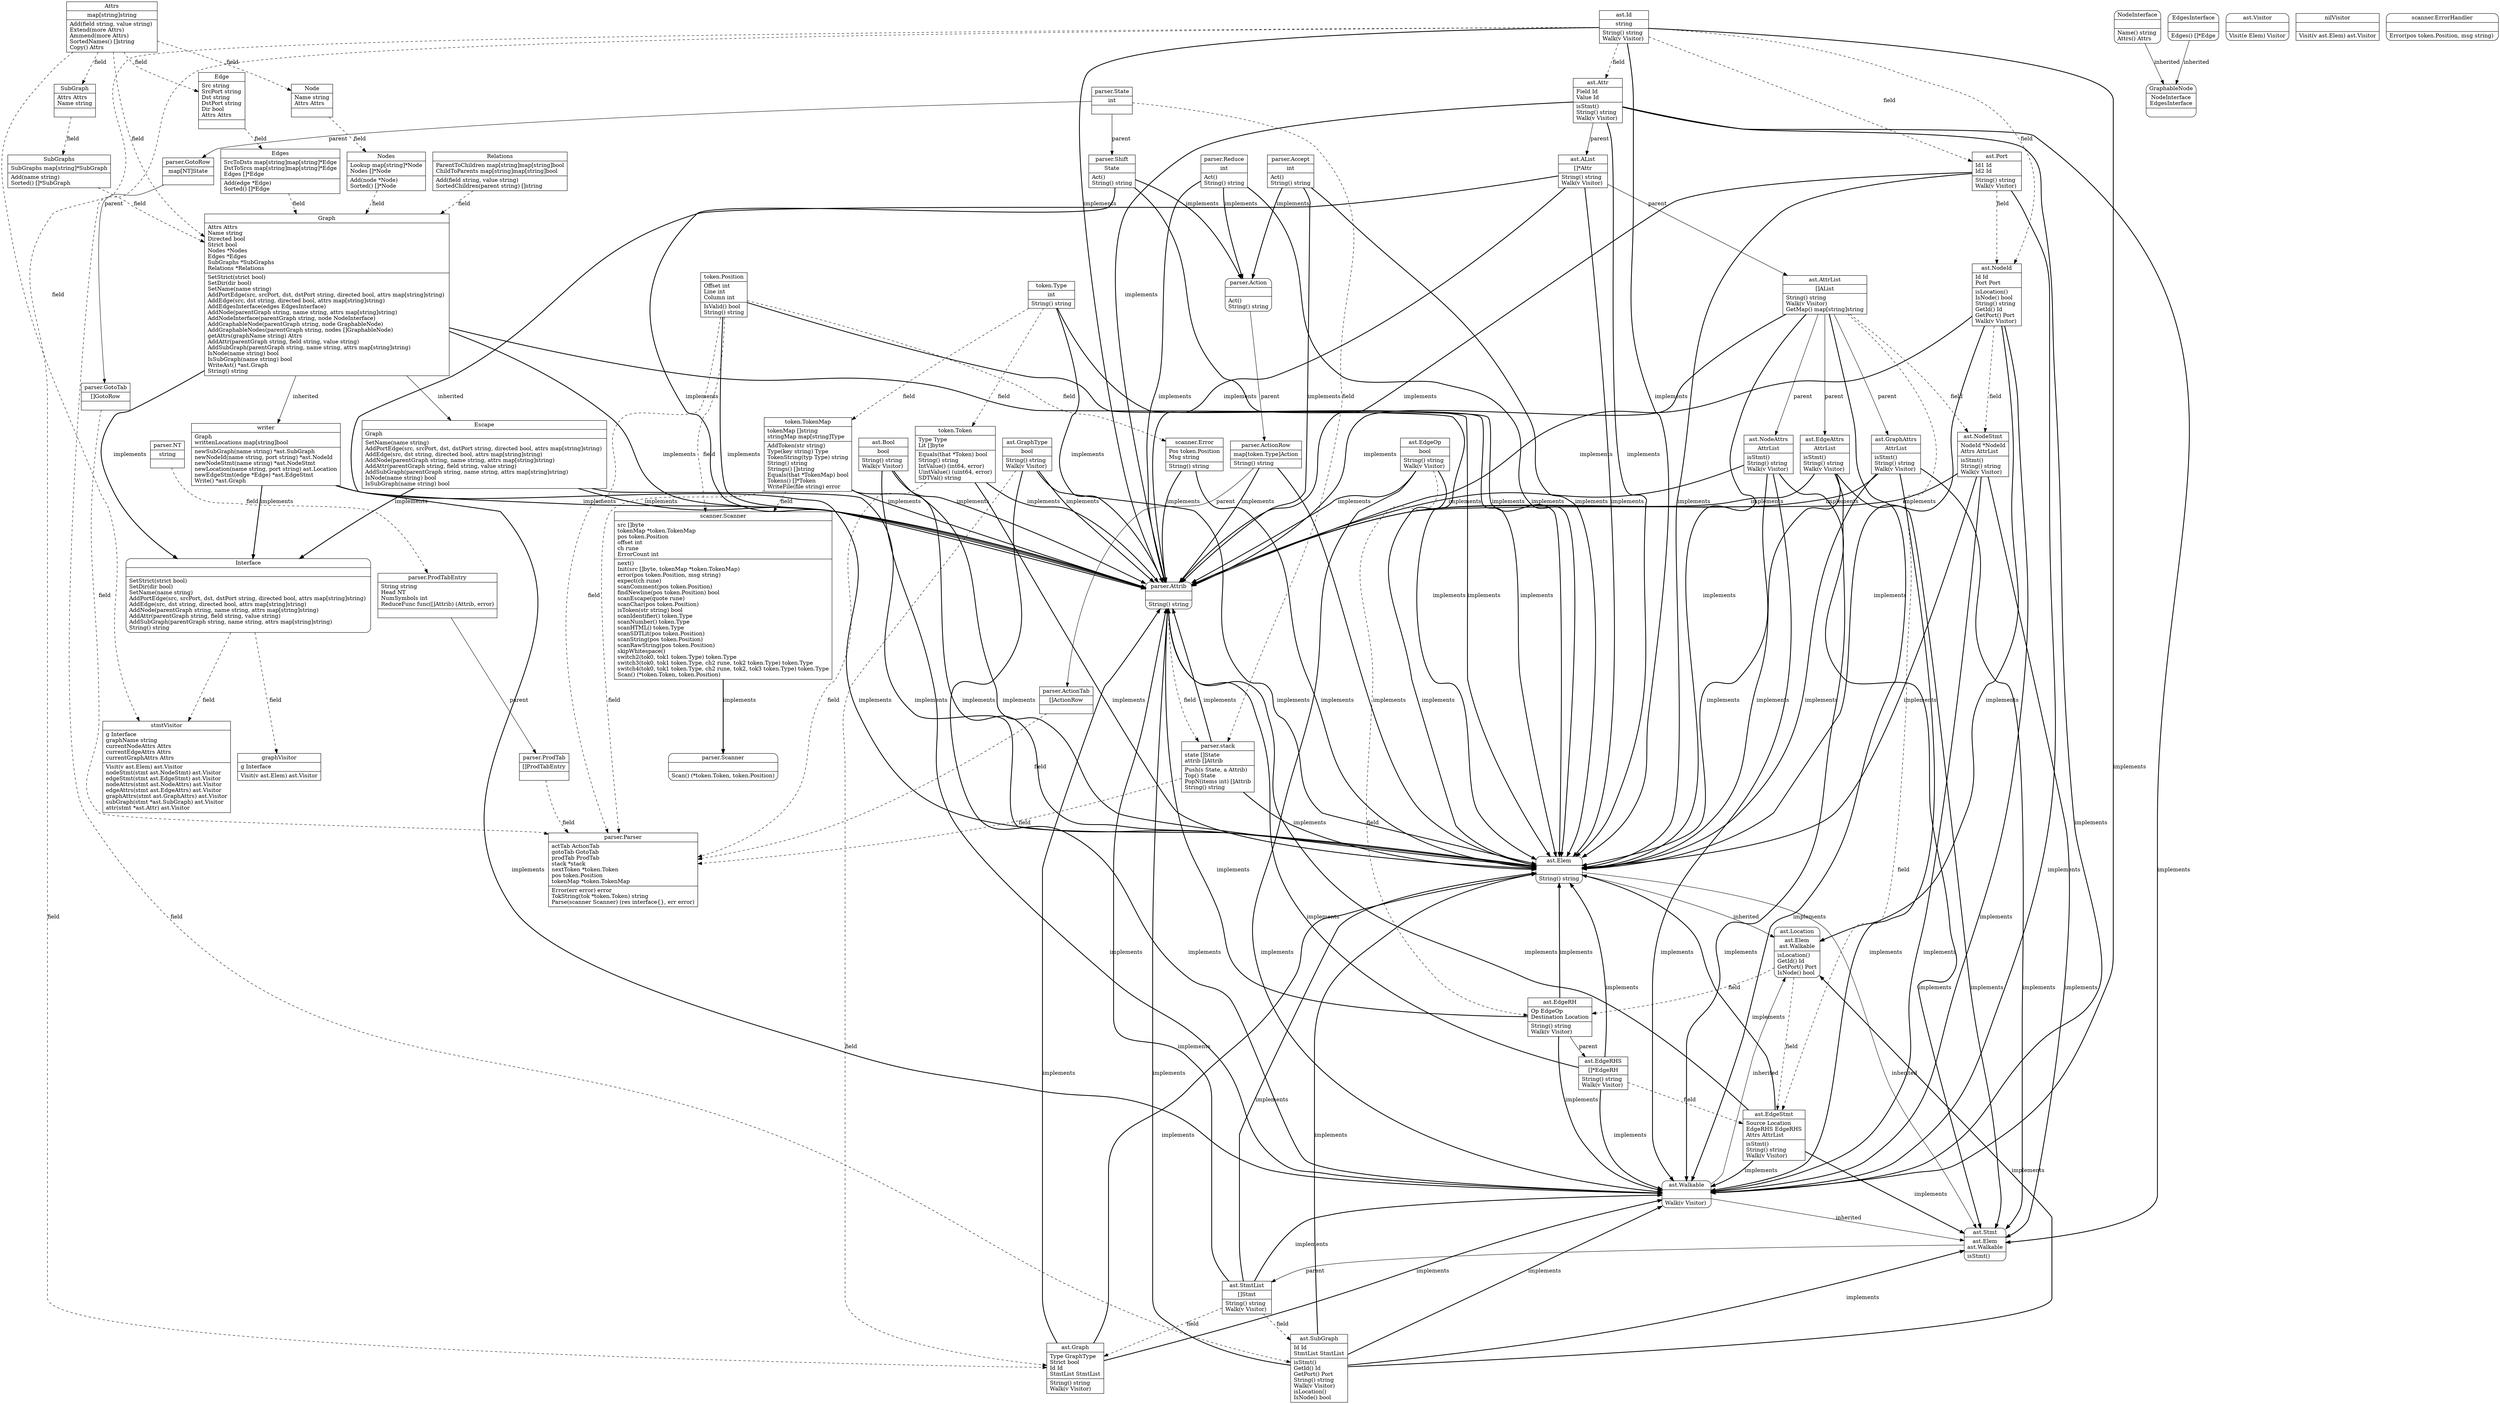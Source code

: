 digraph gographviz {
	Attrs->EdgeTYPE[ label=field, style=dashed ];
	EdgeTYPE->Edges[ label=field, style=dashed ];
	Attrs->GraphTYPE[ label=field, style=dashed ];
	Nodes->GraphTYPE[ label=field, style=dashed ];
	Edges->GraphTYPE[ label=field, style=dashed ];
	SubGraphs->GraphTYPE[ label=field, style=dashed ];
	Relations->GraphTYPE[ label=field, style=dashed ];
	Attrs->NodeTYPE[ label=field, style=dashed ];
	NodeTYPE->Nodes[ label=field, style=dashed ];
	GraphTYPE->writer[ label=inherited, style=solid ];
	Interface->graphVisitor[ label=field, style=dashed ];
	Interface->stmtVisitor[ label=field, style=dashed ];
	Attrs->stmtVisitor[ label=field, style=dashed ];
	SubGraphTYPE->SubGraphs[ label=field, style=dashed ];
	Attrs->SubGraphTYPE[ label=field, style=dashed ];
	GraphTYPE->Escape[ label=inherited, style=solid ];
	token_SEL_Type->token_SEL_TokenMap[ label=field, style=dashed ];
	token_SEL_Type->token_SEL_Token[ label=field, style=dashed ];
	token_SEL_TokenMap->scanner_SEL_Scanner[ label=field, style=dashed ];
	token_SEL_Position->scanner_SEL_Scanner[ label=field, style=dashed ];
	token_SEL_Position->scanner_SEL_Error[ label=field, style=dashed ];
	parser_SEL_State->parser_SEL_GotoRow[ label=parent, style=solid ];
	parser_SEL_ProdTabEntry->parser_SEL_ProdTab[ label=parent, style=solid ];
	parser_SEL_State->parser_SEL_stack[ label=field, style=dashed ];
	parser_SEL_Attrib->parser_SEL_stack[ label=field, style=dashed ];
	parser_SEL_Action->parser_SEL_ActionRow[ label=parent, style=solid ];
	parser_SEL_State->parser_SEL_Shift[ label=parent, style=solid ];
	parser_SEL_ActionRow->parser_SEL_ActionTab[ label=parent, style=solid ];
	parser_SEL_GotoRow->parser_SEL_GotoTab[ label=parent, style=solid ];
	parser_SEL_NT->parser_SEL_ProdTabEntry[ label=field, style=dashed ];
	parser_SEL_ActionTab->parser_SEL_Parser[ label=field, style=dashed ];
	parser_SEL_GotoTab->parser_SEL_Parser[ label=field, style=dashed ];
	parser_SEL_ProdTab->parser_SEL_Parser[ label=field, style=dashed ];
	parser_SEL_stack->parser_SEL_Parser[ label=field, style=dashed ];
	token_SEL_Token->parser_SEL_Parser[ label=field, style=dashed ];
	token_SEL_Position->parser_SEL_Parser[ label=field, style=dashed ];
	token_SEL_TokenMap->parser_SEL_Parser[ label=field, style=dashed ];
	ast_SEL_EdgeRH->ast_SEL_EdgeRHS[ label=parent, style=solid ];
	ast_SEL_Id->ast_SEL_Port[ label=field, style=dashed ];
	ast_SEL_Location->ast_SEL_EdgeStmt[ label=field, style=dashed ];
	ast_SEL_EdgeRHS->ast_SEL_EdgeStmt[ label=field, style=dashed ];
	ast_SEL_AttrList->ast_SEL_EdgeStmt[ label=field, style=dashed ];
	ast_SEL_AttrList->ast_SEL_NodeAttrs[ label=parent, style=solid ];
	ast_SEL_AttrList->ast_SEL_EdgeAttrs[ label=parent, style=solid ];
	ast_SEL_GraphType->ast_SEL_GraphTYPE[ label=field, style=dashed ];
	ast_SEL_Id->ast_SEL_GraphTYPE[ label=field, style=dashed ];
	ast_SEL_StmtList->ast_SEL_GraphTYPE[ label=field, style=dashed ];
	ast_SEL_EdgeOp->ast_SEL_EdgeRH[ label=field, style=dashed ];
	ast_SEL_Location->ast_SEL_EdgeRH[ label=field, style=dashed ];
	ast_SEL_Id->ast_SEL_NodeId[ label=field, style=dashed ];
	ast_SEL_Port->ast_SEL_NodeId[ label=field, style=dashed ];
	ast_SEL_AttrList->ast_SEL_GraphAttrs[ label=parent, style=solid ];
	ast_SEL_Id->ast_SEL_Attr[ label=field, style=dashed ];
	ast_SEL_AList->ast_SEL_AttrList[ label=parent, style=solid ];
	ast_SEL_Attr->ast_SEL_AList[ label=parent, style=solid ];
	ast_SEL_NodeId->ast_SEL_NodeStmt[ label=field, style=dashed ];
	ast_SEL_AttrList->ast_SEL_NodeStmt[ label=field, style=dashed ];
	ast_SEL_Id->ast_SEL_SubGraphTYPE[ label=field, style=dashed ];
	ast_SEL_StmtList->ast_SEL_SubGraphTYPE[ label=field, style=dashed ];
	ast_SEL_Stmt->ast_SEL_StmtList[ label=parent, style=solid ];
	NodeInterface->GraphableNode[ label=inherited, style=solid ];
	EdgesInterface->GraphableNode[ label=inherited, style=solid ];
	GraphTYPE->Interface[ label=implements, style=bold ];
	writer->Interface[ label=implements, style=bold ];
	Escape->Interface[ label=implements, style=bold ];
	GraphTYPE->parser_SEL_Attrib[ label=implements, style=bold ];
	writer->parser_SEL_Attrib[ label=implements, style=bold ];
	Escape->parser_SEL_Attrib[ label=implements, style=bold ];
	token_SEL_Type->parser_SEL_Attrib[ label=implements, style=bold ];
	token_SEL_TokenMap->parser_SEL_Attrib[ label=implements, style=bold ];
	token_SEL_Token->parser_SEL_Attrib[ label=implements, style=bold ];
	token_SEL_Position->parser_SEL_Attrib[ label=implements, style=bold ];
	scanner_SEL_Error->parser_SEL_Attrib[ label=implements, style=bold ];
	parser_SEL_Accept->parser_SEL_Attrib[ label=implements, style=bold ];
	parser_SEL_Reduce->parser_SEL_Attrib[ label=implements, style=bold ];
	parser_SEL_stack->parser_SEL_Attrib[ label=implements, style=bold ];
	parser_SEL_ActionRow->parser_SEL_Attrib[ label=implements, style=bold ];
	parser_SEL_Shift->parser_SEL_Attrib[ label=implements, style=bold ];
	ast_SEL_EdgeRHS->parser_SEL_Attrib[ label=implements, style=bold ];
	ast_SEL_Port->parser_SEL_Attrib[ label=implements, style=bold ];
	ast_SEL_EdgeStmt->parser_SEL_Attrib[ label=implements, style=bold ];
	ast_SEL_Id->parser_SEL_Attrib[ label=implements, style=bold ];
	ast_SEL_NodeAttrs->parser_SEL_Attrib[ label=implements, style=bold ];
	ast_SEL_EdgeAttrs->parser_SEL_Attrib[ label=implements, style=bold ];
	ast_SEL_GraphTYPE->parser_SEL_Attrib[ label=implements, style=bold ];
	ast_SEL_EdgeRH->parser_SEL_Attrib[ label=implements, style=bold ];
	ast_SEL_EdgeOp->parser_SEL_Attrib[ label=implements, style=bold ];
	ast_SEL_NodeId->parser_SEL_Attrib[ label=implements, style=bold ];
	ast_SEL_GraphAttrs->parser_SEL_Attrib[ label=implements, style=bold ];
	ast_SEL_Attr->parser_SEL_Attrib[ label=implements, style=bold ];
	ast_SEL_Bool->parser_SEL_Attrib[ label=implements, style=bold ];
	ast_SEL_GraphType->parser_SEL_Attrib[ label=implements, style=bold ];
	ast_SEL_AttrList->parser_SEL_Attrib[ label=implements, style=bold ];
	ast_SEL_AList->parser_SEL_Attrib[ label=implements, style=bold ];
	ast_SEL_NodeStmt->parser_SEL_Attrib[ label=implements, style=bold ];
	ast_SEL_SubGraphTYPE->parser_SEL_Attrib[ label=implements, style=bold ];
	ast_SEL_StmtList->parser_SEL_Attrib[ label=implements, style=bold ];
	scanner_SEL_Scanner->parser_SEL_Scanner[ label=implements, style=bold ];
	parser_SEL_Accept->parser_SEL_Action[ label=implements, style=bold ];
	parser_SEL_Reduce->parser_SEL_Action[ label=implements, style=bold ];
	parser_SEL_Shift->parser_SEL_Action[ label=implements, style=bold ];
	ast_SEL_Elem->ast_SEL_Stmt[ label=inherited, style=solid ];
	ast_SEL_Walkable->ast_SEL_Stmt[ label=inherited, style=solid ];
	ast_SEL_EdgeStmt->ast_SEL_Stmt[ label=implements, style=bold ];
	ast_SEL_NodeAttrs->ast_SEL_Stmt[ label=implements, style=bold ];
	ast_SEL_EdgeAttrs->ast_SEL_Stmt[ label=implements, style=bold ];
	ast_SEL_GraphAttrs->ast_SEL_Stmt[ label=implements, style=bold ];
	ast_SEL_Attr->ast_SEL_Stmt[ label=implements, style=bold ];
	ast_SEL_NodeStmt->ast_SEL_Stmt[ label=implements, style=bold ];
	ast_SEL_SubGraphTYPE->ast_SEL_Stmt[ label=implements, style=bold ];
	ast_SEL_Elem->ast_SEL_Location[ label=inherited, style=solid ];
	ast_SEL_Walkable->ast_SEL_Location[ label=inherited, style=solid ];
	ast_SEL_NodeId->ast_SEL_Location[ label=implements, style=bold ];
	ast_SEL_SubGraphTYPE->ast_SEL_Location[ label=implements, style=bold ];
	ast_SEL_EdgeRHS->ast_SEL_Walkable[ label=implements, style=bold ];
	ast_SEL_Port->ast_SEL_Walkable[ label=implements, style=bold ];
	ast_SEL_EdgeStmt->ast_SEL_Walkable[ label=implements, style=bold ];
	ast_SEL_Id->ast_SEL_Walkable[ label=implements, style=bold ];
	ast_SEL_NodeAttrs->ast_SEL_Walkable[ label=implements, style=bold ];
	ast_SEL_EdgeAttrs->ast_SEL_Walkable[ label=implements, style=bold ];
	ast_SEL_GraphTYPE->ast_SEL_Walkable[ label=implements, style=bold ];
	ast_SEL_EdgeRH->ast_SEL_Walkable[ label=implements, style=bold ];
	ast_SEL_EdgeOp->ast_SEL_Walkable[ label=implements, style=bold ];
	ast_SEL_NodeId->ast_SEL_Walkable[ label=implements, style=bold ];
	ast_SEL_GraphAttrs->ast_SEL_Walkable[ label=implements, style=bold ];
	ast_SEL_Attr->ast_SEL_Walkable[ label=implements, style=bold ];
	ast_SEL_Bool->ast_SEL_Walkable[ label=implements, style=bold ];
	ast_SEL_GraphType->ast_SEL_Walkable[ label=implements, style=bold ];
	ast_SEL_AttrList->ast_SEL_Walkable[ label=implements, style=bold ];
	ast_SEL_AList->ast_SEL_Walkable[ label=implements, style=bold ];
	ast_SEL_NodeStmt->ast_SEL_Walkable[ label=implements, style=bold ];
	ast_SEL_SubGraphTYPE->ast_SEL_Walkable[ label=implements, style=bold ];
	ast_SEL_StmtList->ast_SEL_Walkable[ label=implements, style=bold ];
	GraphTYPE->ast_SEL_Elem[ label=implements, style=bold ];
	writer->ast_SEL_Elem[ label=implements, style=bold ];
	Escape->ast_SEL_Elem[ label=implements, style=bold ];
	token_SEL_Type->ast_SEL_Elem[ label=implements, style=bold ];
	token_SEL_TokenMap->ast_SEL_Elem[ label=implements, style=bold ];
	token_SEL_Token->ast_SEL_Elem[ label=implements, style=bold ];
	token_SEL_Position->ast_SEL_Elem[ label=implements, style=bold ];
	scanner_SEL_Error->ast_SEL_Elem[ label=implements, style=bold ];
	parser_SEL_Accept->ast_SEL_Elem[ label=implements, style=bold ];
	parser_SEL_Reduce->ast_SEL_Elem[ label=implements, style=bold ];
	parser_SEL_stack->ast_SEL_Elem[ label=implements, style=bold ];
	parser_SEL_ActionRow->ast_SEL_Elem[ label=implements, style=bold ];
	parser_SEL_Shift->ast_SEL_Elem[ label=implements, style=bold ];
	ast_SEL_EdgeRHS->ast_SEL_Elem[ label=implements, style=bold ];
	ast_SEL_Port->ast_SEL_Elem[ label=implements, style=bold ];
	ast_SEL_EdgeStmt->ast_SEL_Elem[ label=implements, style=bold ];
	ast_SEL_Id->ast_SEL_Elem[ label=implements, style=bold ];
	ast_SEL_NodeAttrs->ast_SEL_Elem[ label=implements, style=bold ];
	ast_SEL_EdgeAttrs->ast_SEL_Elem[ label=implements, style=bold ];
	ast_SEL_GraphTYPE->ast_SEL_Elem[ label=implements, style=bold ];
	ast_SEL_EdgeRH->ast_SEL_Elem[ label=implements, style=bold ];
	ast_SEL_EdgeOp->ast_SEL_Elem[ label=implements, style=bold ];
	ast_SEL_NodeId->ast_SEL_Elem[ label=implements, style=bold ];
	ast_SEL_GraphAttrs->ast_SEL_Elem[ label=implements, style=bold ];
	ast_SEL_Attr->ast_SEL_Elem[ label=implements, style=bold ];
	ast_SEL_Bool->ast_SEL_Elem[ label=implements, style=bold ];
	ast_SEL_GraphType->ast_SEL_Elem[ label=implements, style=bold ];
	ast_SEL_AttrList->ast_SEL_Elem[ label=implements, style=bold ];
	ast_SEL_AList->ast_SEL_Elem[ label=implements, style=bold ];
	ast_SEL_NodeStmt->ast_SEL_Elem[ label=implements, style=bold ];
	ast_SEL_SubGraphTYPE->ast_SEL_Elem[ label=implements, style=bold ];
	ast_SEL_StmtList->ast_SEL_Elem[ label=implements, style=bold ];
	Attrs [ label="{Attrs|map[string]string|Add(field string, value string) \lExtend(more Attrs) \lAmmend(more Attrs) \lSortedNames() []string\lCopy() Attrs\l}", shape=record ];
	EdgeTYPE [ label="{Edge|Src string\lSrcPort string\lDst string\lDstPort string\lDir bool\lAttrs Attrs\l|}", shape=record ];
	Edges [ label="{Edges|SrcToDsts map[string]map[string]*Edge\lDstToSrcs map[string]map[string]*Edge\lEdges []*Edge\l|Add(edge *Edge) \lSorted() []*Edge\l}", shape=record ];
	EdgesInterface [ label="{EdgesInterface||Edges() []*Edge\l}", shape=Mrecord ];
	Escape [ label="{Escape|Graph\l|SetName(name string) \lAddPortEdge(src, srcPort, dst, dstPort string, directed bool, attrs map[string]string) \lAddEdge(src, dst string, directed bool, attrs map[string]string) \lAddNode(parentGraph string, name string, attrs map[string]string) \lAddAttr(parentGraph string, field string, value string) \lAddSubGraph(parentGraph string, name string, attrs map[string]string) \lIsNode(name string) bool\lIsSubGraph(name string) bool\l}", shape=record ];
	GraphTYPE [ label="{Graph|Attrs Attrs\lName string\lDirected bool\lStrict bool\lNodes *Nodes\lEdges *Edges\lSubGraphs *SubGraphs\lRelations *Relations\l|SetStrict(strict bool) \lSetDir(dir bool) \lSetName(name string) \lAddPortEdge(src, srcPort, dst, dstPort string, directed bool, attrs map[string]string) \lAddEdge(src, dst string, directed bool, attrs map[string]string) \lAddEdgesInterface(edges EdgesInterface) \lAddNode(parentGraph string, name string, attrs map[string]string) \lAddNodeInterface(parentGraph string, node NodeInterface) \lAddGraphableNode(parentGraph string, node GraphableNode) \lAddGraphableNodes(parentGraph string, nodes []GraphableNode) \lgetAttrs(graphName string) Attrs\lAddAttr(parentGraph string, field string, value string) \lAddSubGraph(parentGraph string, name string, attrs map[string]string) \lIsNode(name string) bool\lIsSubGraph(name string) bool\lWriteAst() *ast.Graph\lString() string\l}", shape=record ];
	GraphableNode [ label="{GraphableNode|NodeInterface\nEdgesInterface\n|}", shape=Mrecord ];
	Interface [ label="{Interface||SetStrict(strict bool) \lSetDir(dir bool) \lSetName(name string) \lAddPortEdge(src, srcPort, dst, dstPort string, directed bool, attrs map[string]string) \lAddEdge(src, dst string, directed bool, attrs map[string]string) \lAddNode(parentGraph string, name string, attrs map[string]string) \lAddAttr(parentGraph string, field string, value string) \lAddSubGraph(parentGraph string, name string, attrs map[string]string) \lString() string\l}", shape=Mrecord ];
	NodeInterface [ label="{NodeInterface||Name() string\lAttrs() Attrs\l}", shape=Mrecord ];
	NodeTYPE [ label="{Node|Name string\lAttrs Attrs\l|}", shape=record ];
	Nodes [ label="{Nodes|Lookup map[string]*Node\lNodes []*Node\l|Add(node *Node) \lSorted() []*Node\l}", shape=record ];
	Relations [ label="{Relations|ParentToChildren map[string]map[string]bool\lChildToParents map[string]map[string]bool\l|Add(field string, value string) \lSortedChildren(parent string) []string\l}", shape=record ];
	SubGraphTYPE [ label="{SubGraph|Attrs Attrs\lName string\l|}", shape=record ];
	SubGraphs [ label="{SubGraphs|SubGraphs map[string]*SubGraph\l|Add(name string) \lSorted() []*SubGraph\l}", shape=record ];
	ast_SEL_AList [ label="{ast.AList|[]*Attr|String() string\lWalk(v Visitor) \l}", shape=record ];
	ast_SEL_Attr [ label="{ast.Attr|Field Id\lValue Id\l|isStmt() \lString() string\lWalk(v Visitor) \l}", shape=record ];
	ast_SEL_AttrList [ label="{ast.AttrList|[]AList|String() string\lWalk(v Visitor) \lGetMap() map[string]string\l}", shape=record ];
	ast_SEL_Bool [ label="{ast.Bool|bool|String() string\lWalk(v Visitor) \l}", shape=record ];
	ast_SEL_EdgeAttrs [ label="{ast.EdgeAttrs|AttrList|isStmt() \lString() string\lWalk(v Visitor) \l}", shape=record ];
	ast_SEL_EdgeOp [ label="{ast.EdgeOp|bool|String() string\lWalk(v Visitor) \l}", shape=record ];
	ast_SEL_EdgeRH [ label="{ast.EdgeRH|Op EdgeOp\lDestination Location\l|String() string\lWalk(v Visitor) \l}", shape=record ];
	ast_SEL_EdgeRHS [ label="{ast.EdgeRHS|[]*EdgeRH|String() string\lWalk(v Visitor) \l}", shape=record ];
	ast_SEL_EdgeStmt [ label="{ast.EdgeStmt|Source Location\lEdgeRHS EdgeRHS\lAttrs AttrList\l|isStmt() \lString() string\lWalk(v Visitor) \l}", shape=record ];
	ast_SEL_Elem [ label="{ast.Elem||String() string\l}", shape=Mrecord ];
	ast_SEL_GraphAttrs [ label="{ast.GraphAttrs|AttrList|isStmt() \lString() string\lWalk(v Visitor) \l}", shape=record ];
	ast_SEL_GraphTYPE [ label="{ast.Graph|Type GraphType\lStrict bool\lId Id\lStmtList StmtList\l|String() string\lWalk(v Visitor) \l}", shape=record ];
	ast_SEL_GraphType [ label="{ast.GraphType|bool|String() string\lWalk(v Visitor) \l}", shape=record ];
	ast_SEL_Id [ label="{ast.Id|string|String() string\lWalk(v Visitor) \l}", shape=record ];
	ast_SEL_Location [ label="{ast.Location|ast.Elem\nast.Walkable\n|isLocation() \lGetId() Id\lGetPort() Port\lIsNode() bool\l}", shape=Mrecord ];
	ast_SEL_NodeAttrs [ label="{ast.NodeAttrs|AttrList|isStmt() \lString() string\lWalk(v Visitor) \l}", shape=record ];
	ast_SEL_NodeId [ label="{ast.NodeId|Id Id\lPort Port\l|isLocation() \lIsNode() bool\lString() string\lGetId() Id\lGetPort() Port\lWalk(v Visitor) \l}", shape=record ];
	ast_SEL_NodeStmt [ label="{ast.NodeStmt|NodeId *NodeId\lAttrs AttrList\l|isStmt() \lString() string\lWalk(v Visitor) \l}", shape=record ];
	ast_SEL_Port [ label="{ast.Port|Id1 Id\lId2 Id\l|String() string\lWalk(v Visitor) \l}", shape=record ];
	ast_SEL_Stmt [ label="{ast.Stmt|ast.Elem\nast.Walkable\n|isStmt() \l}", shape=Mrecord ];
	ast_SEL_StmtList [ label="{ast.StmtList|[]Stmt|String() string\lWalk(v Visitor) \l}", shape=record ];
	ast_SEL_SubGraphTYPE [ label="{ast.SubGraph|Id Id\lStmtList StmtList\l|isStmt() \lGetId() Id\lGetPort() Port\lString() string\lWalk(v Visitor) \lisLocation() \lIsNode() bool\l}", shape=record ];
	ast_SEL_Visitor [ label="{ast.Visitor||Visit(e Elem) Visitor\l}", shape=Mrecord ];
	ast_SEL_Walkable [ label="{ast.Walkable||Walk(v Visitor) \l}", shape=Mrecord ];
	graphVisitor [ label="{graphVisitor|g Interface\l|Visit(v ast.Elem) ast.Visitor\l}", shape=record ];
	nilVisitor [ label="{nilVisitor||Visit(v ast.Elem) ast.Visitor\l}", shape=record ];
	parser_SEL_Accept [ label="{parser.Accept|int|Act() \lString() string\l}", shape=record ];
	parser_SEL_Action [ label="{parser.Action||Act() \lString() string\l}", shape=Mrecord ];
	parser_SEL_ActionRow [ label="{parser.ActionRow|map[token.Type]Action|String() string\l}", shape=record ];
	parser_SEL_ActionTab [ label="{parser.ActionTab|[]ActionRow|}", shape=record ];
	parser_SEL_Attrib [ label="{parser.Attrib||String() string\l}", shape=Mrecord ];
	parser_SEL_GotoRow [ label="{parser.GotoRow|map[NT]State|}", shape=record ];
	parser_SEL_GotoTab [ label="{parser.GotoTab|[]GotoRow|}", shape=record ];
	parser_SEL_NT [ label="{parser.NT|string|}", shape=record ];
	parser_SEL_Parser [ label="{parser.Parser|actTab ActionTab\lgotoTab GotoTab\lprodTab ProdTab\lstack *stack\lnextToken *token.Token\lpos token.Position\ltokenMap *token.TokenMap\l|Error(err error) error\lTokString(tok *token.Token) string\lParse(scanner Scanner) (res interface\{\}, err error)\l}", shape=record ];
	parser_SEL_ProdTab [ label="{parser.ProdTab|[]ProdTabEntry|}", shape=record ];
	parser_SEL_ProdTabEntry [ label="{parser.ProdTabEntry|String string\lHead NT\lNumSymbols int\lReduceFunc func([]Attrib) (Attrib, error)\l|}", shape=record ];
	parser_SEL_Reduce [ label="{parser.Reduce|int|Act() \lString() string\l}", shape=record ];
	parser_SEL_Scanner [ label="{parser.Scanner||Scan() (*token.Token, token.Position)\l}", shape=Mrecord ];
	parser_SEL_Shift [ label="{parser.Shift|State|Act() \lString() string\l}", shape=record ];
	parser_SEL_State [ label="{parser.State|int|}", shape=record ];
	parser_SEL_stack [ label="{parser.stack|state []State\lattrib []Attrib\l|Push(s State, a Attrib) \lTop() State\lPopN(items int) []Attrib\lString() string\l}", shape=record ];
	scanner_SEL_Error [ label="{scanner.Error|Pos token.Position\lMsg string\l|String() string\l}", shape=record ];
	scanner_SEL_ErrorHandler [ label="{scanner.ErrorHandler||Error(pos token.Position, msg string) \l}", shape=Mrecord ];
	scanner_SEL_Scanner [ label="{scanner.Scanner|src []byte\ltokenMap *token.TokenMap\lpos token.Position\loffset int\lch rune\lErrorCount int\l|next() \lInit(src []byte, tokenMap *token.TokenMap) \lerror(pos token.Position, msg string) \lexpect(ch rune) \lscanComment(pos token.Position) \lfindNewline(pos token.Position) bool\lscanEscape(quote rune) \lscanChar(pos token.Position) \lisToken(str string) bool\lscanIdentifier() token.Type\lscanNumber() token.Type\lscanHTML() token.Type\lscanSDTLit(pos token.Position) \lscanString(pos token.Position) \lscanRawString(pos token.Position) \lskipWhitespace() \lswitch2(tok0, tok1 token.Type) token.Type\lswitch3(tok0, tok1 token.Type, ch2 rune, tok2 token.Type) token.Type\lswitch4(tok0, tok1 token.Type, ch2 rune, tok2, tok3 token.Type) token.Type\lScan() (*token.Token, token.Position)\l}", shape=record ];
	stmtVisitor [ label="{stmtVisitor|g Interface\lgraphName string\lcurrentNodeAttrs Attrs\lcurrentEdgeAttrs Attrs\lcurrentGraphAttrs Attrs\l|Visit(v ast.Elem) ast.Visitor\lnodeStmt(stmt ast.NodeStmt) ast.Visitor\ledgeStmt(stmt ast.EdgeStmt) ast.Visitor\lnodeAttrs(stmt ast.NodeAttrs) ast.Visitor\ledgeAttrs(stmt ast.EdgeAttrs) ast.Visitor\lgraphAttrs(stmt ast.GraphAttrs) ast.Visitor\lsubGraph(stmt *ast.SubGraph) ast.Visitor\lattr(stmt *ast.Attr) ast.Visitor\l}", shape=record ];
	token_SEL_Position [ label="{token.Position|Offset int\lLine int\lColumn int\l|IsValid() bool\lString() string\l}", shape=record ];
	token_SEL_Token [ label="{token.Token|Type Type\lLit []byte\l|Equals(that *Token) bool\lString() string\lIntValue() (int64, error)\lUintValue() (uint64, error)\lSDTVal() string\l}", shape=record ];
	token_SEL_TokenMap [ label="{token.TokenMap|tokenMap []string\lstringMap map[string]Type\l|AddToken(str string) \lType(key string) Type\lTokenString(typ Type) string\lString() string\lStrings() []string\lEquals(that *TokenMap) bool\lTokens() []*Token\lWriteFile(file string) error\l}", shape=record ];
	token_SEL_Type [ label="{token.Type|int|String() string\l}", shape=record ];
	writer [ label="{writer|Graph\lwrittenLocations map[string]bool\l|newSubGraph(name string) *ast.SubGraph\lnewNodeId(name string, port string) *ast.NodeId\lnewNodeStmt(name string) *ast.NodeStmt\lnewLocation(name string, port string) ast.Location\lnewEdgeStmt(edge *Edge) *ast.EdgeStmt\lWrite() *ast.Graph\l}", shape=record ];

}

